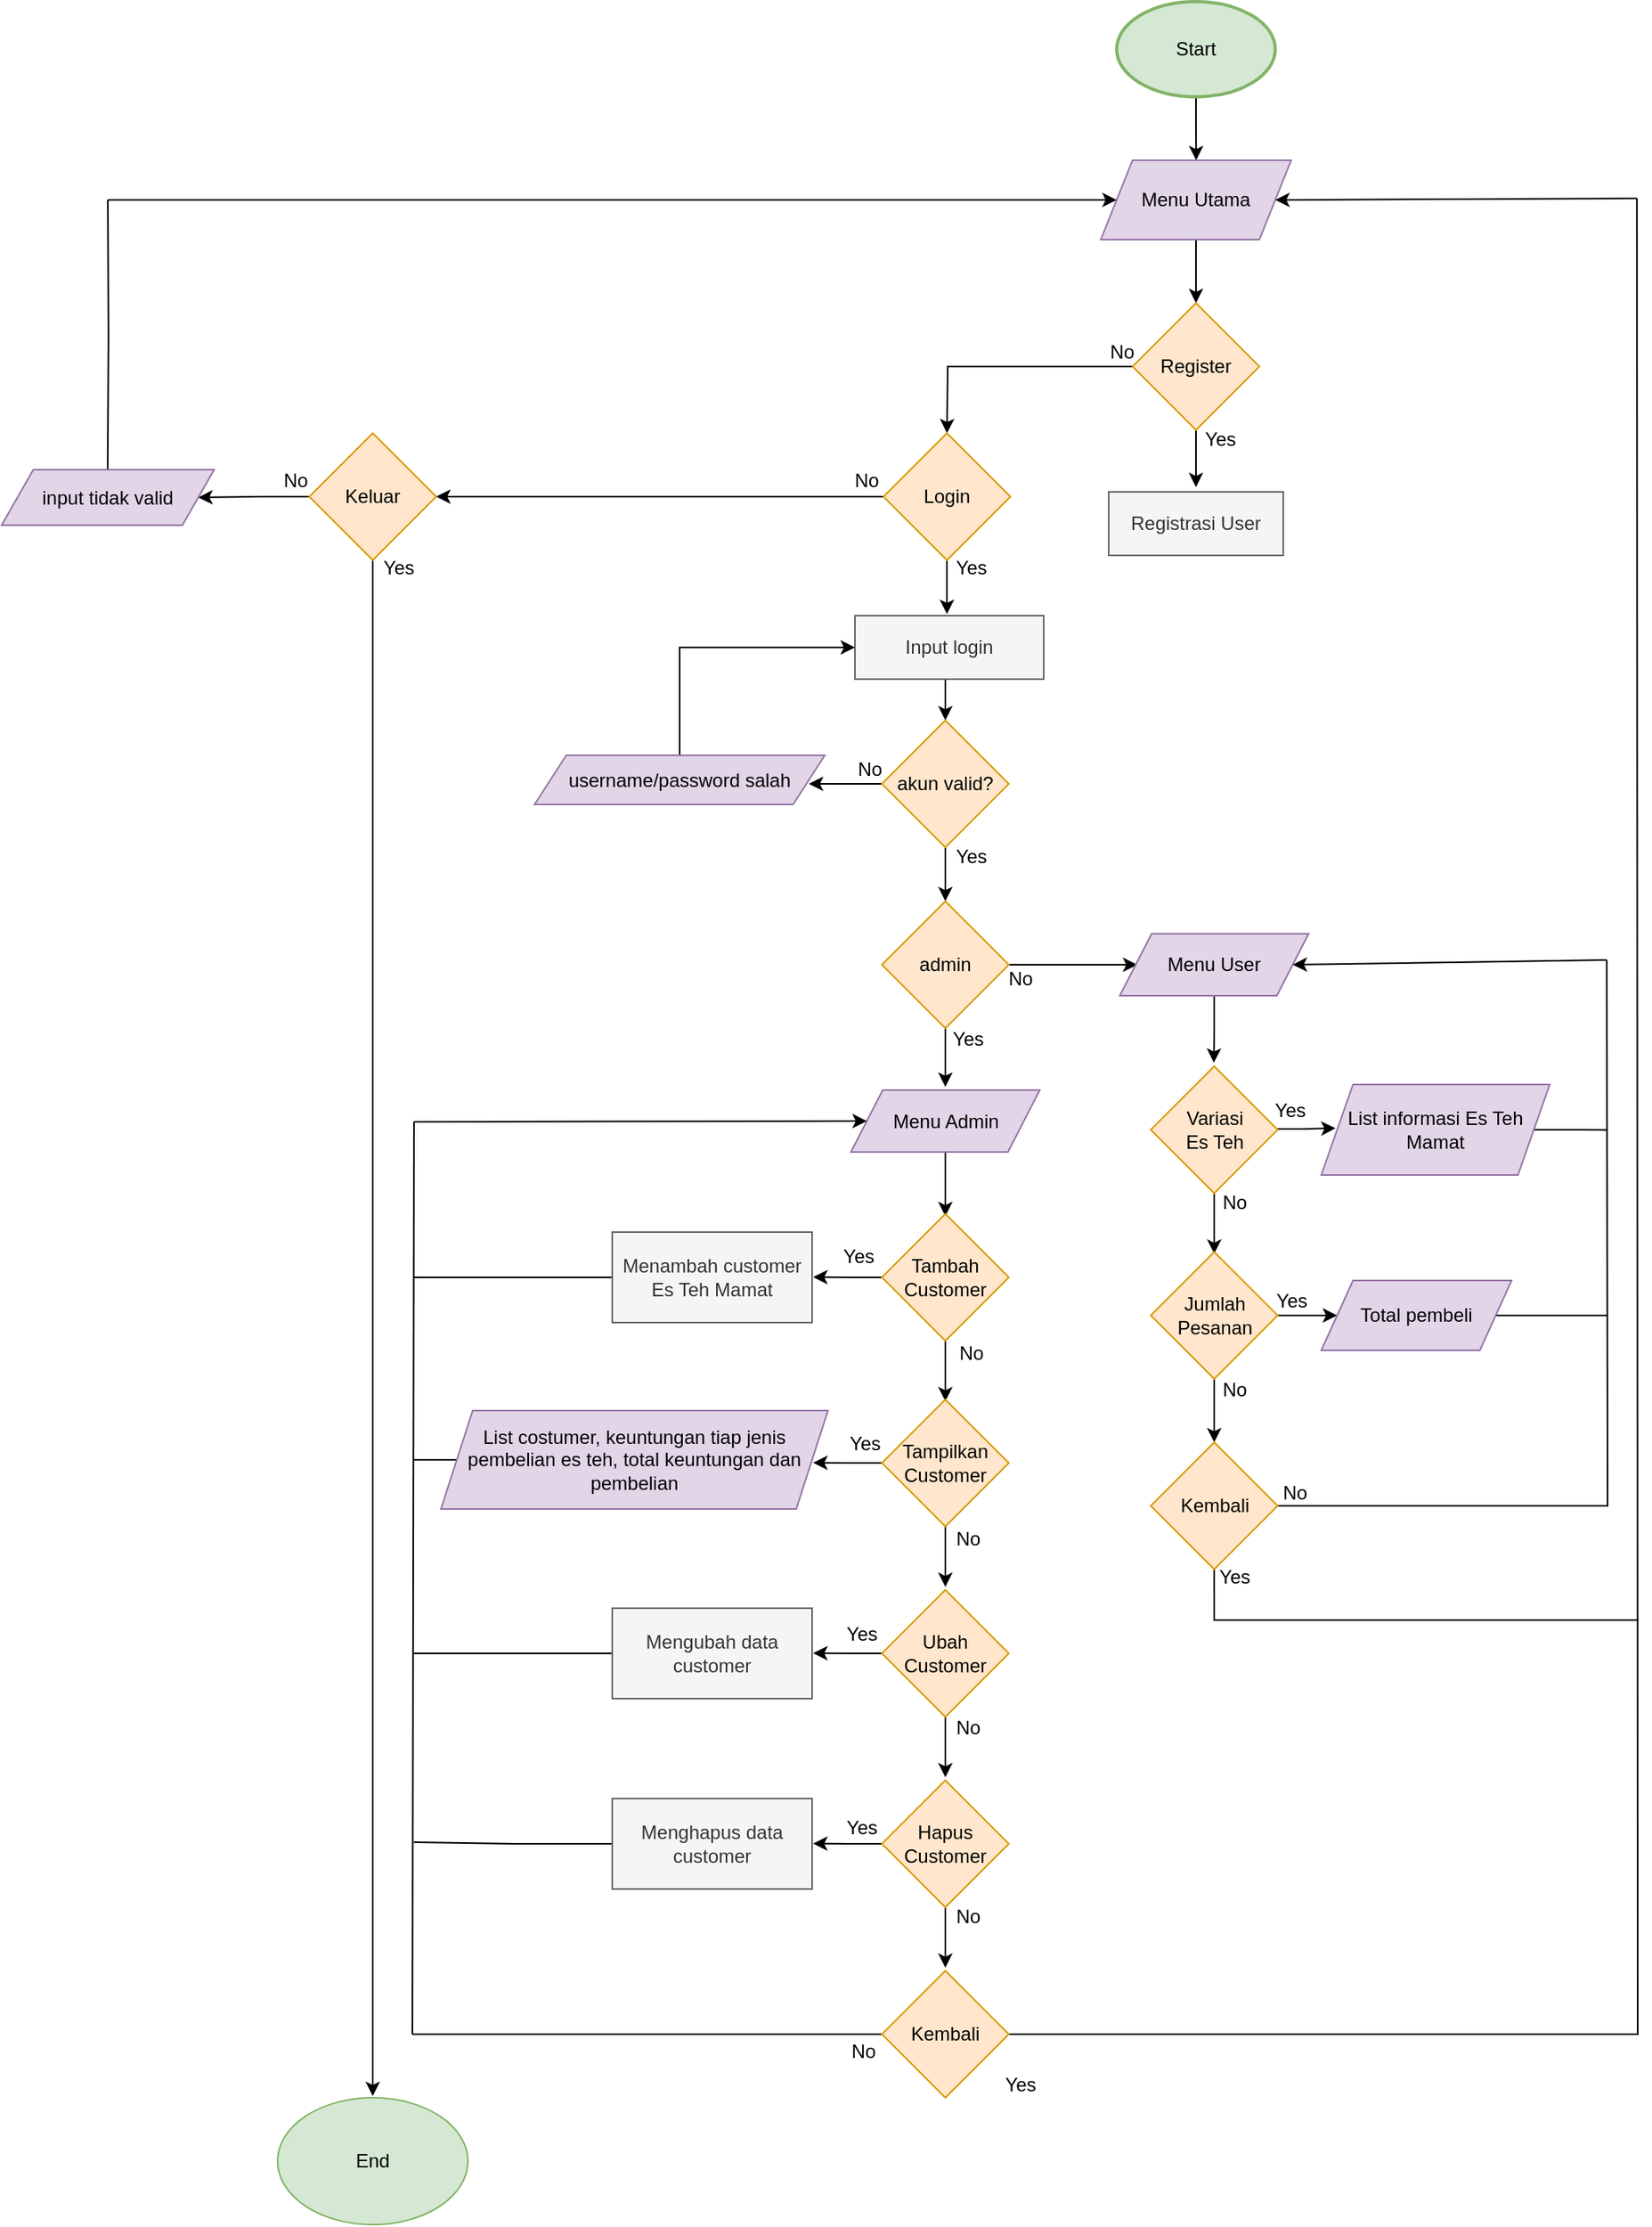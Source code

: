 <mxfile version="24.7.17">
  <diagram name="Page-1" id="psaYRLWhJM1OXI5JUv1E">
    <mxGraphModel dx="1657" dy="731" grid="0" gridSize="10" guides="1" tooltips="1" connect="1" arrows="1" fold="1" page="0" pageScale="1" pageWidth="1100" pageHeight="850" math="0" shadow="0">
      <root>
        <mxCell id="0" />
        <mxCell id="1" parent="0" />
        <mxCell id="k1Bq59QfBD5GOSJkM1TS-296" style="edgeStyle=orthogonalEdgeStyle;rounded=0;orthogonalLoop=1;jettySize=auto;html=1;exitX=0.5;exitY=1;exitDx=0;exitDy=0;exitPerimeter=0;" edge="1" parent="1" source="k1Bq59QfBD5GOSJkM1TS-295">
          <mxGeometry relative="1" as="geometry">
            <mxPoint x="570.143" y="120" as="targetPoint" />
          </mxGeometry>
        </mxCell>
        <mxCell id="k1Bq59QfBD5GOSJkM1TS-295" value="Start" style="strokeWidth=2;html=1;shape=mxgraph.flowchart.start_1;whiteSpace=wrap;fillColor=#d5e8d4;strokeColor=#82b366;" vertex="1" parent="1">
          <mxGeometry x="520" y="20" width="100" height="60" as="geometry" />
        </mxCell>
        <mxCell id="k1Bq59QfBD5GOSJkM1TS-300" style="edgeStyle=orthogonalEdgeStyle;rounded=0;orthogonalLoop=1;jettySize=auto;html=1;exitX=0.5;exitY=1;exitDx=0;exitDy=0;" edge="1" parent="1" source="k1Bq59QfBD5GOSJkM1TS-299">
          <mxGeometry relative="1" as="geometry">
            <mxPoint x="570" y="210" as="targetPoint" />
          </mxGeometry>
        </mxCell>
        <mxCell id="k1Bq59QfBD5GOSJkM1TS-299" value="Menu Utama" style="shape=parallelogram;perimeter=parallelogramPerimeter;whiteSpace=wrap;html=1;fixedSize=1;fillColor=#e1d5e7;strokeColor=#9673a6;" vertex="1" parent="1">
          <mxGeometry x="510" y="120" width="120" height="50" as="geometry" />
        </mxCell>
        <mxCell id="k1Bq59QfBD5GOSJkM1TS-311" style="edgeStyle=orthogonalEdgeStyle;rounded=0;orthogonalLoop=1;jettySize=auto;html=1;exitX=0;exitY=0.5;exitDx=0;exitDy=0;" edge="1" parent="1" source="k1Bq59QfBD5GOSJkM1TS-302">
          <mxGeometry relative="1" as="geometry">
            <mxPoint x="413" y="292" as="targetPoint" />
          </mxGeometry>
        </mxCell>
        <mxCell id="k1Bq59QfBD5GOSJkM1TS-338" style="edgeStyle=orthogonalEdgeStyle;rounded=0;orthogonalLoop=1;jettySize=auto;html=1;exitX=0.5;exitY=1;exitDx=0;exitDy=0;" edge="1" parent="1" source="k1Bq59QfBD5GOSJkM1TS-302">
          <mxGeometry relative="1" as="geometry">
            <mxPoint x="570" y="326" as="targetPoint" />
          </mxGeometry>
        </mxCell>
        <mxCell id="k1Bq59QfBD5GOSJkM1TS-302" value="Register" style="rhombus;whiteSpace=wrap;html=1;fillColor=#ffe6cc;strokeColor=#d79b00;" vertex="1" parent="1">
          <mxGeometry x="530" y="210" width="80" height="80" as="geometry" />
        </mxCell>
        <mxCell id="k1Bq59QfBD5GOSJkM1TS-309" value="Registrasi User" style="rounded=0;whiteSpace=wrap;html=1;fillColor=#f5f5f5;fontColor=#333333;strokeColor=#666666;" vertex="1" parent="1">
          <mxGeometry x="515" y="329" width="110" height="40" as="geometry" />
        </mxCell>
        <mxCell id="k1Bq59QfBD5GOSJkM1TS-314" value="No" style="text;html=1;align=center;verticalAlign=middle;resizable=0;points=[];autosize=1;strokeColor=none;fillColor=none;" vertex="1" parent="1">
          <mxGeometry x="506" y="228" width="33" height="26" as="geometry" />
        </mxCell>
        <mxCell id="k1Bq59QfBD5GOSJkM1TS-317" style="edgeStyle=orthogonalEdgeStyle;rounded=0;orthogonalLoop=1;jettySize=auto;html=1;exitX=0;exitY=0.5;exitDx=0;exitDy=0;entryX=1;entryY=0.5;entryDx=0;entryDy=0;" edge="1" parent="1" source="k1Bq59QfBD5GOSJkM1TS-315" target="k1Bq59QfBD5GOSJkM1TS-369">
          <mxGeometry relative="1" as="geometry">
            <mxPoint x="125" y="332" as="targetPoint" />
            <mxPoint x="327" y="333" as="sourcePoint" />
          </mxGeometry>
        </mxCell>
        <mxCell id="k1Bq59QfBD5GOSJkM1TS-339" style="edgeStyle=orthogonalEdgeStyle;rounded=0;orthogonalLoop=1;jettySize=auto;html=1;exitX=0.5;exitY=1;exitDx=0;exitDy=0;" edge="1" parent="1" source="k1Bq59QfBD5GOSJkM1TS-315">
          <mxGeometry relative="1" as="geometry">
            <mxPoint x="413" y="406" as="targetPoint" />
          </mxGeometry>
        </mxCell>
        <mxCell id="k1Bq59QfBD5GOSJkM1TS-315" value="Login" style="rhombus;whiteSpace=wrap;html=1;fillColor=#ffe6cc;strokeColor=#d79b00;" vertex="1" parent="1">
          <mxGeometry x="373" y="292" width="80" height="80" as="geometry" />
        </mxCell>
        <mxCell id="k1Bq59QfBD5GOSJkM1TS-320" style="edgeStyle=orthogonalEdgeStyle;rounded=0;orthogonalLoop=1;jettySize=auto;html=1;exitX=0.5;exitY=1;exitDx=0;exitDy=0;entryX=0.5;entryY=0;entryDx=0;entryDy=0;" edge="1" parent="1" source="k1Bq59QfBD5GOSJkM1TS-318" target="k1Bq59QfBD5GOSJkM1TS-319">
          <mxGeometry relative="1" as="geometry" />
        </mxCell>
        <mxCell id="k1Bq59QfBD5GOSJkM1TS-318" value="Input login" style="rounded=0;whiteSpace=wrap;html=1;fillColor=#f5f5f5;fontColor=#333333;strokeColor=#666666;" vertex="1" parent="1">
          <mxGeometry x="355" y="407" width="119" height="40" as="geometry" />
        </mxCell>
        <mxCell id="k1Bq59QfBD5GOSJkM1TS-321" style="edgeStyle=orthogonalEdgeStyle;rounded=0;orthogonalLoop=1;jettySize=auto;html=1;exitX=0;exitY=0.5;exitDx=0;exitDy=0;" edge="1" parent="1" source="k1Bq59QfBD5GOSJkM1TS-319">
          <mxGeometry relative="1" as="geometry">
            <mxPoint x="325.931" y="512.966" as="targetPoint" />
          </mxGeometry>
        </mxCell>
        <mxCell id="k1Bq59QfBD5GOSJkM1TS-341" style="edgeStyle=orthogonalEdgeStyle;rounded=0;orthogonalLoop=1;jettySize=auto;html=1;exitX=0.5;exitY=1;exitDx=0;exitDy=0;entryX=0.5;entryY=0;entryDx=0;entryDy=0;" edge="1" parent="1" source="k1Bq59QfBD5GOSJkM1TS-319" target="k1Bq59QfBD5GOSJkM1TS-327">
          <mxGeometry relative="1" as="geometry">
            <mxPoint x="412" y="580.5" as="targetPoint" />
          </mxGeometry>
        </mxCell>
        <mxCell id="k1Bq59QfBD5GOSJkM1TS-319" value="akun valid?" style="rhombus;whiteSpace=wrap;html=1;fillColor=#ffe6cc;strokeColor=#d79b00;" vertex="1" parent="1">
          <mxGeometry x="372" y="473" width="80" height="80" as="geometry" />
        </mxCell>
        <mxCell id="k1Bq59QfBD5GOSJkM1TS-326" style="edgeStyle=orthogonalEdgeStyle;rounded=0;orthogonalLoop=1;jettySize=auto;html=1;exitX=0.5;exitY=0;exitDx=0;exitDy=0;entryX=0;entryY=0.5;entryDx=0;entryDy=0;" edge="1" parent="1" source="k1Bq59QfBD5GOSJkM1TS-325" target="k1Bq59QfBD5GOSJkM1TS-318">
          <mxGeometry relative="1" as="geometry">
            <mxPoint x="244.667" y="427.333" as="targetPoint" />
          </mxGeometry>
        </mxCell>
        <mxCell id="k1Bq59QfBD5GOSJkM1TS-325" value="username/password salah" style="shape=parallelogram;perimeter=parallelogramPerimeter;whiteSpace=wrap;html=1;fixedSize=1;fillColor=#e1d5e7;strokeColor=#9673a6;" vertex="1" parent="1">
          <mxGeometry x="153" y="495" width="183" height="31" as="geometry" />
        </mxCell>
        <mxCell id="k1Bq59QfBD5GOSJkM1TS-343" style="edgeStyle=orthogonalEdgeStyle;rounded=0;orthogonalLoop=1;jettySize=auto;html=1;exitX=0.5;exitY=1;exitDx=0;exitDy=0;entryX=0.5;entryY=0;entryDx=0;entryDy=0;" edge="1" parent="1" source="k1Bq59QfBD5GOSJkM1TS-327">
          <mxGeometry relative="1" as="geometry">
            <mxPoint x="412" y="704" as="targetPoint" />
          </mxGeometry>
        </mxCell>
        <mxCell id="k1Bq59QfBD5GOSJkM1TS-345" value="" style="edgeStyle=orthogonalEdgeStyle;rounded=0;orthogonalLoop=1;jettySize=auto;html=1;" edge="1" parent="1" source="k1Bq59QfBD5GOSJkM1TS-327">
          <mxGeometry relative="1" as="geometry">
            <mxPoint x="533" y="627" as="targetPoint" />
          </mxGeometry>
        </mxCell>
        <mxCell id="k1Bq59QfBD5GOSJkM1TS-327" value="admin" style="rhombus;whiteSpace=wrap;html=1;fillColor=#ffe6cc;strokeColor=#d79b00;" vertex="1" parent="1">
          <mxGeometry x="372" y="587" width="80" height="80" as="geometry" />
        </mxCell>
        <mxCell id="k1Bq59QfBD5GOSJkM1TS-328" value="Yes" style="text;html=1;align=center;verticalAlign=middle;resizable=0;points=[];autosize=1;strokeColor=none;fillColor=none;" vertex="1" parent="1">
          <mxGeometry x="409" y="364" width="38" height="26" as="geometry" />
        </mxCell>
        <mxCell id="k1Bq59QfBD5GOSJkM1TS-329" value="No" style="text;html=1;align=center;verticalAlign=middle;resizable=0;points=[];autosize=1;strokeColor=none;fillColor=none;" vertex="1" parent="1">
          <mxGeometry x="345" y="309" width="33" height="26" as="geometry" />
        </mxCell>
        <mxCell id="k1Bq59QfBD5GOSJkM1TS-332" value="No" style="text;html=1;align=center;verticalAlign=middle;resizable=0;points=[];autosize=1;strokeColor=none;fillColor=none;" vertex="1" parent="1">
          <mxGeometry x="347" y="491" width="33" height="26" as="geometry" />
        </mxCell>
        <mxCell id="k1Bq59QfBD5GOSJkM1TS-333" value="Yes" style="text;html=1;align=center;verticalAlign=middle;resizable=0;points=[];autosize=1;strokeColor=none;fillColor=none;" vertex="1" parent="1">
          <mxGeometry x="409" y="546" width="38" height="26" as="geometry" />
        </mxCell>
        <mxCell id="k1Bq59QfBD5GOSJkM1TS-340" value="Yes" style="text;html=1;align=center;verticalAlign=middle;resizable=0;points=[];autosize=1;strokeColor=none;fillColor=none;" vertex="1" parent="1">
          <mxGeometry x="566" y="283" width="38" height="26" as="geometry" />
        </mxCell>
        <mxCell id="k1Bq59QfBD5GOSJkM1TS-402" style="edgeStyle=orthogonalEdgeStyle;rounded=0;orthogonalLoop=1;jettySize=auto;html=1;exitX=0.5;exitY=1;exitDx=0;exitDy=0;" edge="1" parent="1" source="k1Bq59QfBD5GOSJkM1TS-351">
          <mxGeometry relative="1" as="geometry">
            <mxPoint x="581.25" y="688.75" as="targetPoint" />
          </mxGeometry>
        </mxCell>
        <mxCell id="k1Bq59QfBD5GOSJkM1TS-351" value="Menu User" style="shape=parallelogram;perimeter=parallelogramPerimeter;whiteSpace=wrap;html=1;fixedSize=1;fillColor=#e1d5e7;strokeColor=#9673a6;" vertex="1" parent="1">
          <mxGeometry x="522" y="607.5" width="119" height="39" as="geometry" />
        </mxCell>
        <mxCell id="k1Bq59QfBD5GOSJkM1TS-353" style="edgeStyle=orthogonalEdgeStyle;rounded=0;orthogonalLoop=1;jettySize=auto;html=1;exitX=0.5;exitY=1;exitDx=0;exitDy=0;" edge="1" parent="1" source="k1Bq59QfBD5GOSJkM1TS-352">
          <mxGeometry relative="1" as="geometry">
            <mxPoint x="412" y="785.5" as="targetPoint" />
          </mxGeometry>
        </mxCell>
        <mxCell id="k1Bq59QfBD5GOSJkM1TS-352" value="Menu Admin" style="shape=parallelogram;perimeter=parallelogramPerimeter;whiteSpace=wrap;html=1;fixedSize=1;fillColor=#e1d5e7;strokeColor=#9673a6;" vertex="1" parent="1">
          <mxGeometry x="352.5" y="706" width="119" height="39" as="geometry" />
        </mxCell>
        <mxCell id="k1Bq59QfBD5GOSJkM1TS-355" style="edgeStyle=orthogonalEdgeStyle;rounded=0;orthogonalLoop=1;jettySize=auto;html=1;exitX=0;exitY=0.5;exitDx=0;exitDy=0;" edge="1" parent="1" source="k1Bq59QfBD5GOSJkM1TS-354">
          <mxGeometry relative="1" as="geometry">
            <mxPoint x="328.667" y="823.833" as="targetPoint" />
          </mxGeometry>
        </mxCell>
        <mxCell id="k1Bq59QfBD5GOSJkM1TS-356" style="edgeStyle=orthogonalEdgeStyle;rounded=0;orthogonalLoop=1;jettySize=auto;html=1;exitX=0.5;exitY=1;exitDx=0;exitDy=0;" edge="1" parent="1" source="k1Bq59QfBD5GOSJkM1TS-354">
          <mxGeometry relative="1" as="geometry">
            <mxPoint x="412" y="902.167" as="targetPoint" />
          </mxGeometry>
        </mxCell>
        <mxCell id="k1Bq59QfBD5GOSJkM1TS-354" value="Tambah Customer" style="rhombus;whiteSpace=wrap;html=1;fillColor=#ffe6cc;strokeColor=#d79b00;" vertex="1" parent="1">
          <mxGeometry x="372" y="784" width="80" height="80" as="geometry" />
        </mxCell>
        <mxCell id="k1Bq59QfBD5GOSJkM1TS-357" style="edgeStyle=orthogonalEdgeStyle;rounded=0;orthogonalLoop=1;jettySize=auto;html=1;exitX=0;exitY=0.5;exitDx=0;exitDy=0;" edge="1" parent="1" source="k1Bq59QfBD5GOSJkM1TS-359">
          <mxGeometry relative="1" as="geometry">
            <mxPoint x="328.667" y="940.833" as="targetPoint" />
          </mxGeometry>
        </mxCell>
        <mxCell id="k1Bq59QfBD5GOSJkM1TS-358" style="edgeStyle=orthogonalEdgeStyle;rounded=0;orthogonalLoop=1;jettySize=auto;html=1;exitX=0.5;exitY=1;exitDx=0;exitDy=0;" edge="1" parent="1" source="k1Bq59QfBD5GOSJkM1TS-359">
          <mxGeometry relative="1" as="geometry">
            <mxPoint x="412" y="1019.167" as="targetPoint" />
          </mxGeometry>
        </mxCell>
        <mxCell id="k1Bq59QfBD5GOSJkM1TS-359" value="Tampilkan Customer" style="rhombus;whiteSpace=wrap;html=1;fillColor=#ffe6cc;strokeColor=#d79b00;" vertex="1" parent="1">
          <mxGeometry x="372" y="901" width="80" height="80" as="geometry" />
        </mxCell>
        <mxCell id="k1Bq59QfBD5GOSJkM1TS-360" style="edgeStyle=orthogonalEdgeStyle;rounded=0;orthogonalLoop=1;jettySize=auto;html=1;exitX=0;exitY=0.5;exitDx=0;exitDy=0;" edge="1" parent="1" source="k1Bq59QfBD5GOSJkM1TS-362">
          <mxGeometry relative="1" as="geometry">
            <mxPoint x="328.667" y="1060.833" as="targetPoint" />
          </mxGeometry>
        </mxCell>
        <mxCell id="k1Bq59QfBD5GOSJkM1TS-361" style="edgeStyle=orthogonalEdgeStyle;rounded=0;orthogonalLoop=1;jettySize=auto;html=1;exitX=0.5;exitY=1;exitDx=0;exitDy=0;" edge="1" parent="1" source="k1Bq59QfBD5GOSJkM1TS-362">
          <mxGeometry relative="1" as="geometry">
            <mxPoint x="412" y="1139.167" as="targetPoint" />
          </mxGeometry>
        </mxCell>
        <mxCell id="k1Bq59QfBD5GOSJkM1TS-362" value="Ubah Customer" style="rhombus;whiteSpace=wrap;html=1;fillColor=#ffe6cc;strokeColor=#d79b00;" vertex="1" parent="1">
          <mxGeometry x="372" y="1021" width="80" height="80" as="geometry" />
        </mxCell>
        <mxCell id="k1Bq59QfBD5GOSJkM1TS-363" style="edgeStyle=orthogonalEdgeStyle;rounded=0;orthogonalLoop=1;jettySize=auto;html=1;exitX=0;exitY=0.5;exitDx=0;exitDy=0;" edge="1" parent="1" source="k1Bq59QfBD5GOSJkM1TS-365">
          <mxGeometry relative="1" as="geometry">
            <mxPoint x="328.667" y="1180.833" as="targetPoint" />
          </mxGeometry>
        </mxCell>
        <mxCell id="k1Bq59QfBD5GOSJkM1TS-364" style="edgeStyle=orthogonalEdgeStyle;rounded=0;orthogonalLoop=1;jettySize=auto;html=1;exitX=0.5;exitY=1;exitDx=0;exitDy=0;" edge="1" parent="1" source="k1Bq59QfBD5GOSJkM1TS-365">
          <mxGeometry relative="1" as="geometry">
            <mxPoint x="412" y="1259.167" as="targetPoint" />
          </mxGeometry>
        </mxCell>
        <mxCell id="k1Bq59QfBD5GOSJkM1TS-365" value="Hapus Customer" style="rhombus;whiteSpace=wrap;html=1;fillColor=#ffe6cc;strokeColor=#d79b00;" vertex="1" parent="1">
          <mxGeometry x="372" y="1141" width="80" height="80" as="geometry" />
        </mxCell>
        <mxCell id="k1Bq59QfBD5GOSJkM1TS-366" style="edgeStyle=orthogonalEdgeStyle;rounded=0;orthogonalLoop=1;jettySize=auto;html=1;exitX=0;exitY=0.5;exitDx=0;exitDy=0;endArrow=none;endFill=0;" edge="1" parent="1" source="k1Bq59QfBD5GOSJkM1TS-368">
          <mxGeometry relative="1" as="geometry">
            <mxPoint x="76" y="1301" as="targetPoint" />
          </mxGeometry>
        </mxCell>
        <mxCell id="k1Bq59QfBD5GOSJkM1TS-418" style="edgeStyle=orthogonalEdgeStyle;rounded=0;orthogonalLoop=1;jettySize=auto;html=1;exitX=1;exitY=0.5;exitDx=0;exitDy=0;endArrow=none;endFill=0;" edge="1" parent="1" source="k1Bq59QfBD5GOSJkM1TS-368">
          <mxGeometry relative="1" as="geometry">
            <mxPoint x="848" y="144" as="targetPoint" />
          </mxGeometry>
        </mxCell>
        <mxCell id="k1Bq59QfBD5GOSJkM1TS-368" value="Kembali" style="rhombus;whiteSpace=wrap;html=1;fillColor=#ffe6cc;strokeColor=#d79b00;" vertex="1" parent="1">
          <mxGeometry x="372" y="1261" width="80" height="80" as="geometry" />
        </mxCell>
        <mxCell id="k1Bq59QfBD5GOSJkM1TS-370" style="edgeStyle=orthogonalEdgeStyle;rounded=0;orthogonalLoop=1;jettySize=auto;html=1;exitX=0;exitY=0.5;exitDx=0;exitDy=0;" edge="1" parent="1" source="k1Bq59QfBD5GOSJkM1TS-369" target="k1Bq59QfBD5GOSJkM1TS-371">
          <mxGeometry relative="1" as="geometry">
            <mxPoint x="-41" y="332" as="targetPoint" />
          </mxGeometry>
        </mxCell>
        <mxCell id="k1Bq59QfBD5GOSJkM1TS-376" style="edgeStyle=orthogonalEdgeStyle;rounded=0;orthogonalLoop=1;jettySize=auto;html=1;exitX=0.5;exitY=1;exitDx=0;exitDy=0;" edge="1" parent="1" source="k1Bq59QfBD5GOSJkM1TS-369">
          <mxGeometry relative="1" as="geometry">
            <mxPoint x="51" y="1340" as="targetPoint" />
          </mxGeometry>
        </mxCell>
        <mxCell id="k1Bq59QfBD5GOSJkM1TS-369" value="Keluar" style="rhombus;whiteSpace=wrap;html=1;fillColor=#ffe6cc;strokeColor=#d79b00;" vertex="1" parent="1">
          <mxGeometry x="11" y="292" width="80" height="80" as="geometry" />
        </mxCell>
        <mxCell id="k1Bq59QfBD5GOSJkM1TS-375" style="edgeStyle=orthogonalEdgeStyle;rounded=0;orthogonalLoop=1;jettySize=auto;html=1;exitX=0.5;exitY=0;exitDx=0;exitDy=0;endArrow=none;endFill=0;" edge="1" parent="1">
          <mxGeometry relative="1" as="geometry">
            <mxPoint x="-116" y="145" as="targetPoint" />
            <mxPoint x="-116.11" y="315" as="sourcePoint" />
          </mxGeometry>
        </mxCell>
        <mxCell id="k1Bq59QfBD5GOSJkM1TS-371" value="input tidak valid" style="shape=parallelogram;perimeter=parallelogramPerimeter;whiteSpace=wrap;html=1;fixedSize=1;fillColor=#e1d5e7;strokeColor=#9673a6;" vertex="1" parent="1">
          <mxGeometry x="-183" y="315" width="134" height="35" as="geometry" />
        </mxCell>
        <mxCell id="k1Bq59QfBD5GOSJkM1TS-374" value="" style="endArrow=classic;html=1;rounded=0;" edge="1" parent="1" target="k1Bq59QfBD5GOSJkM1TS-299">
          <mxGeometry width="50" height="50" relative="1" as="geometry">
            <mxPoint x="-116" y="145" as="sourcePoint" />
            <mxPoint x="-37" y="68" as="targetPoint" />
          </mxGeometry>
        </mxCell>
        <mxCell id="k1Bq59QfBD5GOSJkM1TS-377" value="No" style="text;html=1;align=center;verticalAlign=middle;resizable=0;points=[];autosize=1;strokeColor=none;fillColor=none;" vertex="1" parent="1">
          <mxGeometry x="-15" y="309" width="33" height="26" as="geometry" />
        </mxCell>
        <mxCell id="k1Bq59QfBD5GOSJkM1TS-378" value="Yes" style="text;html=1;align=center;verticalAlign=middle;resizable=0;points=[];autosize=1;strokeColor=none;fillColor=none;" vertex="1" parent="1">
          <mxGeometry x="48" y="364" width="38" height="26" as="geometry" />
        </mxCell>
        <mxCell id="k1Bq59QfBD5GOSJkM1TS-385" style="edgeStyle=orthogonalEdgeStyle;rounded=0;orthogonalLoop=1;jettySize=auto;html=1;exitX=0;exitY=0.5;exitDx=0;exitDy=0;endArrow=none;endFill=0;" edge="1" parent="1" source="k1Bq59QfBD5GOSJkM1TS-379">
          <mxGeometry relative="1" as="geometry">
            <mxPoint x="77" y="824" as="targetPoint" />
          </mxGeometry>
        </mxCell>
        <mxCell id="k1Bq59QfBD5GOSJkM1TS-379" value="Menambah customer Es Teh Mamat" style="rounded=0;whiteSpace=wrap;html=1;fillColor=#f5f5f5;fontColor=#333333;strokeColor=#666666;" vertex="1" parent="1">
          <mxGeometry x="202" y="795.5" width="126" height="57" as="geometry" />
        </mxCell>
        <mxCell id="k1Bq59QfBD5GOSJkM1TS-388" style="edgeStyle=orthogonalEdgeStyle;rounded=0;orthogonalLoop=1;jettySize=auto;html=1;exitX=0;exitY=0.5;exitDx=0;exitDy=0;endArrow=none;endFill=0;" edge="1" parent="1" source="k1Bq59QfBD5GOSJkM1TS-380">
          <mxGeometry relative="1" as="geometry">
            <mxPoint x="77" y="1061" as="targetPoint" />
          </mxGeometry>
        </mxCell>
        <mxCell id="k1Bq59QfBD5GOSJkM1TS-380" value="Mengubah data customer" style="rounded=0;whiteSpace=wrap;html=1;fillColor=#f5f5f5;fontColor=#333333;strokeColor=#666666;" vertex="1" parent="1">
          <mxGeometry x="202" y="1032.5" width="126" height="57" as="geometry" />
        </mxCell>
        <mxCell id="k1Bq59QfBD5GOSJkM1TS-389" style="edgeStyle=orthogonalEdgeStyle;rounded=0;orthogonalLoop=1;jettySize=auto;html=1;exitX=0;exitY=0.5;exitDx=0;exitDy=0;endArrow=none;endFill=0;" edge="1" parent="1" source="k1Bq59QfBD5GOSJkM1TS-381">
          <mxGeometry relative="1" as="geometry">
            <mxPoint x="77" y="1180" as="targetPoint" />
          </mxGeometry>
        </mxCell>
        <mxCell id="k1Bq59QfBD5GOSJkM1TS-381" value="Menghapus data c&lt;span style=&quot;background-color: initial;&quot;&gt;ustomer&lt;/span&gt;" style="rounded=0;whiteSpace=wrap;html=1;fillColor=#f5f5f5;fontColor=#333333;strokeColor=#666666;" vertex="1" parent="1">
          <mxGeometry x="202" y="1152.5" width="126" height="57" as="geometry" />
        </mxCell>
        <mxCell id="k1Bq59QfBD5GOSJkM1TS-387" style="edgeStyle=orthogonalEdgeStyle;rounded=0;orthogonalLoop=1;jettySize=auto;html=1;exitX=0;exitY=0.5;exitDx=0;exitDy=0;endArrow=none;endFill=0;" edge="1" parent="1" source="k1Bq59QfBD5GOSJkM1TS-382">
          <mxGeometry relative="1" as="geometry">
            <mxPoint x="77" y="939" as="targetPoint" />
          </mxGeometry>
        </mxCell>
        <mxCell id="k1Bq59QfBD5GOSJkM1TS-382" value="List costumer, keuntungan tiap jenis pembelian es teh, total keuntungan dan pembelian" style="shape=parallelogram;perimeter=parallelogramPerimeter;whiteSpace=wrap;html=1;fixedSize=1;fillColor=#e1d5e7;strokeColor=#9673a6;" vertex="1" parent="1">
          <mxGeometry x="94" y="908" width="244" height="62" as="geometry" />
        </mxCell>
        <mxCell id="k1Bq59QfBD5GOSJkM1TS-390" value="" style="endArrow=none;html=1;rounded=0;endFill=0;" edge="1" parent="1">
          <mxGeometry width="50" height="50" relative="1" as="geometry">
            <mxPoint x="76" y="1301" as="sourcePoint" />
            <mxPoint x="77" y="726" as="targetPoint" />
          </mxGeometry>
        </mxCell>
        <mxCell id="k1Bq59QfBD5GOSJkM1TS-391" value="" style="endArrow=classic;html=1;rounded=0;entryX=0;entryY=0.5;entryDx=0;entryDy=0;" edge="1" parent="1" target="k1Bq59QfBD5GOSJkM1TS-352">
          <mxGeometry width="50" height="50" relative="1" as="geometry">
            <mxPoint x="77" y="726" as="sourcePoint" />
            <mxPoint x="127" y="691" as="targetPoint" />
          </mxGeometry>
        </mxCell>
        <mxCell id="k1Bq59QfBD5GOSJkM1TS-392" value="Yes" style="text;html=1;align=center;verticalAlign=middle;resizable=0;points=[];autosize=1;strokeColor=none;fillColor=none;" vertex="1" parent="1">
          <mxGeometry x="338" y="798" width="38" height="26" as="geometry" />
        </mxCell>
        <mxCell id="k1Bq59QfBD5GOSJkM1TS-393" value="No" style="text;html=1;align=center;verticalAlign=middle;resizable=0;points=[];autosize=1;strokeColor=none;fillColor=none;" vertex="1" parent="1">
          <mxGeometry x="411.5" y="859" width="33" height="26" as="geometry" />
        </mxCell>
        <mxCell id="k1Bq59QfBD5GOSJkM1TS-394" value="Yes" style="text;html=1;align=center;verticalAlign=middle;resizable=0;points=[];autosize=1;strokeColor=none;fillColor=none;" vertex="1" parent="1">
          <mxGeometry x="342" y="916" width="38" height="26" as="geometry" />
        </mxCell>
        <mxCell id="k1Bq59QfBD5GOSJkM1TS-395" value="No" style="text;html=1;align=center;verticalAlign=middle;resizable=0;points=[];autosize=1;strokeColor=none;fillColor=none;" vertex="1" parent="1">
          <mxGeometry x="409" y="976" width="33" height="26" as="geometry" />
        </mxCell>
        <mxCell id="k1Bq59QfBD5GOSJkM1TS-396" value="Yes" style="text;html=1;align=center;verticalAlign=middle;resizable=0;points=[];autosize=1;strokeColor=none;fillColor=none;" vertex="1" parent="1">
          <mxGeometry x="340" y="1036" width="38" height="26" as="geometry" />
        </mxCell>
        <mxCell id="k1Bq59QfBD5GOSJkM1TS-397" value="No" style="text;html=1;align=center;verticalAlign=middle;resizable=0;points=[];autosize=1;strokeColor=none;fillColor=none;" vertex="1" parent="1">
          <mxGeometry x="409" y="1095" width="33" height="26" as="geometry" />
        </mxCell>
        <mxCell id="k1Bq59QfBD5GOSJkM1TS-398" value="Yes" style="text;html=1;align=center;verticalAlign=middle;resizable=0;points=[];autosize=1;strokeColor=none;fillColor=none;" vertex="1" parent="1">
          <mxGeometry x="340" y="1158" width="38" height="26" as="geometry" />
        </mxCell>
        <mxCell id="k1Bq59QfBD5GOSJkM1TS-399" value="No" style="text;html=1;align=center;verticalAlign=middle;resizable=0;points=[];autosize=1;strokeColor=none;fillColor=none;" vertex="1" parent="1">
          <mxGeometry x="409" y="1214" width="33" height="26" as="geometry" />
        </mxCell>
        <mxCell id="k1Bq59QfBD5GOSJkM1TS-400" value="Yes" style="text;html=1;align=center;verticalAlign=middle;resizable=0;points=[];autosize=1;strokeColor=none;fillColor=none;" vertex="1" parent="1">
          <mxGeometry x="440" y="1320" width="38" height="26" as="geometry" />
        </mxCell>
        <mxCell id="k1Bq59QfBD5GOSJkM1TS-401" value="No" style="text;html=1;align=center;verticalAlign=middle;resizable=0;points=[];autosize=1;strokeColor=none;fillColor=none;" vertex="1" parent="1">
          <mxGeometry x="343" y="1299" width="33" height="26" as="geometry" />
        </mxCell>
        <mxCell id="k1Bq59QfBD5GOSJkM1TS-403" style="edgeStyle=orthogonalEdgeStyle;rounded=0;orthogonalLoop=1;jettySize=auto;html=1;exitX=0.5;exitY=1;exitDx=0;exitDy=0;" edge="1" parent="1" source="k1Bq59QfBD5GOSJkM1TS-404">
          <mxGeometry relative="1" as="geometry">
            <mxPoint x="581.5" y="809.167" as="targetPoint" />
          </mxGeometry>
        </mxCell>
        <mxCell id="k1Bq59QfBD5GOSJkM1TS-410" style="edgeStyle=orthogonalEdgeStyle;rounded=0;orthogonalLoop=1;jettySize=auto;html=1;exitX=1;exitY=0.5;exitDx=0;exitDy=0;" edge="1" parent="1">
          <mxGeometry relative="1" as="geometry">
            <mxPoint x="658" y="730" as="targetPoint" />
            <mxPoint x="621.5" y="730.5" as="sourcePoint" />
            <Array as="points">
              <mxPoint x="637" y="730.5" />
            </Array>
          </mxGeometry>
        </mxCell>
        <mxCell id="k1Bq59QfBD5GOSJkM1TS-404" value="Variasi&lt;div&gt;Es Teh&lt;/div&gt;" style="rhombus;whiteSpace=wrap;html=1;fillColor=#ffe6cc;strokeColor=#d79b00;" vertex="1" parent="1">
          <mxGeometry x="541.5" y="691" width="80" height="80" as="geometry" />
        </mxCell>
        <mxCell id="k1Bq59QfBD5GOSJkM1TS-405" style="edgeStyle=orthogonalEdgeStyle;rounded=0;orthogonalLoop=1;jettySize=auto;html=1;exitX=0.5;exitY=1;exitDx=0;exitDy=0;entryX=0.5;entryY=0;entryDx=0;entryDy=0;entryPerimeter=0;" edge="1" parent="1" source="k1Bq59QfBD5GOSJkM1TS-406" target="k1Bq59QfBD5GOSJkM1TS-407">
          <mxGeometry relative="1" as="geometry">
            <mxPoint x="581.5" y="926.167" as="targetPoint" />
          </mxGeometry>
        </mxCell>
        <mxCell id="k1Bq59QfBD5GOSJkM1TS-413" style="edgeStyle=orthogonalEdgeStyle;rounded=0;orthogonalLoop=1;jettySize=auto;html=1;exitX=1;exitY=0.5;exitDx=0;exitDy=0;" edge="1" parent="1" source="k1Bq59QfBD5GOSJkM1TS-406">
          <mxGeometry relative="1" as="geometry">
            <mxPoint x="659" y="848" as="targetPoint" />
            <Array as="points">
              <mxPoint x="648" y="848" />
              <mxPoint x="648" y="848" />
            </Array>
          </mxGeometry>
        </mxCell>
        <mxCell id="k1Bq59QfBD5GOSJkM1TS-406" value="Jumlah Pesanan" style="rhombus;whiteSpace=wrap;html=1;fillColor=#ffe6cc;strokeColor=#d79b00;" vertex="1" parent="1">
          <mxGeometry x="541.5" y="808" width="80" height="80" as="geometry" />
        </mxCell>
        <mxCell id="k1Bq59QfBD5GOSJkM1TS-415" style="edgeStyle=orthogonalEdgeStyle;rounded=0;orthogonalLoop=1;jettySize=auto;html=1;endArrow=none;endFill=0;" edge="1" parent="1">
          <mxGeometry relative="1" as="geometry">
            <mxPoint x="849" y="1040" as="targetPoint" />
            <mxPoint x="581" y="1040" as="sourcePoint" />
            <Array as="points">
              <mxPoint x="846" y="1040" />
            </Array>
          </mxGeometry>
        </mxCell>
        <mxCell id="k1Bq59QfBD5GOSJkM1TS-426" style="edgeStyle=orthogonalEdgeStyle;rounded=0;orthogonalLoop=1;jettySize=auto;html=1;exitX=0.5;exitY=1;exitDx=0;exitDy=0;endArrow=none;endFill=0;" edge="1" parent="1">
          <mxGeometry relative="1" as="geometry">
            <mxPoint x="581.517" y="1040.38" as="targetPoint" />
            <mxPoint x="581.46" y="1008" as="sourcePoint" />
          </mxGeometry>
        </mxCell>
        <mxCell id="k1Bq59QfBD5GOSJkM1TS-427" style="edgeStyle=orthogonalEdgeStyle;rounded=0;orthogonalLoop=1;jettySize=auto;html=1;exitX=1;exitY=0.5;exitDx=0;exitDy=0;endArrow=none;endFill=0;" edge="1" parent="1" source="k1Bq59QfBD5GOSJkM1TS-407">
          <mxGeometry relative="1" as="geometry">
            <mxPoint x="829" y="624" as="targetPoint" />
          </mxGeometry>
        </mxCell>
        <mxCell id="k1Bq59QfBD5GOSJkM1TS-407" value="Kembali" style="rhombus;whiteSpace=wrap;html=1;fillColor=#ffe6cc;strokeColor=#d79b00;" vertex="1" parent="1">
          <mxGeometry x="541.5" y="928" width="80" height="80" as="geometry" />
        </mxCell>
        <mxCell id="k1Bq59QfBD5GOSJkM1TS-408" value="No" style="text;html=1;align=center;verticalAlign=middle;resizable=0;points=[];autosize=1;strokeColor=none;fillColor=none;" vertex="1" parent="1">
          <mxGeometry x="577" y="764" width="33" height="26" as="geometry" />
        </mxCell>
        <mxCell id="k1Bq59QfBD5GOSJkM1TS-409" value="No" style="text;html=1;align=center;verticalAlign=middle;resizable=0;points=[];autosize=1;strokeColor=none;fillColor=none;" vertex="1" parent="1">
          <mxGeometry x="577" y="882" width="33" height="26" as="geometry" />
        </mxCell>
        <mxCell id="k1Bq59QfBD5GOSJkM1TS-430" style="edgeStyle=orthogonalEdgeStyle;rounded=0;orthogonalLoop=1;jettySize=auto;html=1;exitX=1;exitY=0.5;exitDx=0;exitDy=0;endArrow=none;endFill=0;" edge="1" parent="1" source="k1Bq59QfBD5GOSJkM1TS-416">
          <mxGeometry relative="1" as="geometry">
            <mxPoint x="829.25" y="731.167" as="targetPoint" />
          </mxGeometry>
        </mxCell>
        <mxCell id="k1Bq59QfBD5GOSJkM1TS-416" value="List informasi Es Teh Mamat" style="shape=parallelogram;perimeter=parallelogramPerimeter;whiteSpace=wrap;html=1;fixedSize=1;fillColor=#e1d5e7;strokeColor=#9673a6;" vertex="1" parent="1">
          <mxGeometry x="649" y="702.5" width="144" height="57" as="geometry" />
        </mxCell>
        <mxCell id="k1Bq59QfBD5GOSJkM1TS-431" style="edgeStyle=orthogonalEdgeStyle;rounded=0;orthogonalLoop=1;jettySize=auto;html=1;exitX=1;exitY=0.5;exitDx=0;exitDy=0;endArrow=none;endFill=0;" edge="1" parent="1" source="k1Bq59QfBD5GOSJkM1TS-417">
          <mxGeometry relative="1" as="geometry">
            <mxPoint x="829.5" y="848" as="targetPoint" />
          </mxGeometry>
        </mxCell>
        <mxCell id="k1Bq59QfBD5GOSJkM1TS-417" value="Total pembeli" style="shape=parallelogram;perimeter=parallelogramPerimeter;whiteSpace=wrap;html=1;fixedSize=1;fillColor=#e1d5e7;strokeColor=#9673a6;" vertex="1" parent="1">
          <mxGeometry x="649" y="826" width="120" height="44" as="geometry" />
        </mxCell>
        <mxCell id="k1Bq59QfBD5GOSJkM1TS-419" value="" style="endArrow=classic;html=1;rounded=0;entryX=1;entryY=0.5;entryDx=0;entryDy=0;" edge="1" parent="1" target="k1Bq59QfBD5GOSJkM1TS-299">
          <mxGeometry width="50" height="50" relative="1" as="geometry">
            <mxPoint x="848" y="144" as="sourcePoint" />
            <mxPoint x="899" y="98" as="targetPoint" />
          </mxGeometry>
        </mxCell>
        <mxCell id="k1Bq59QfBD5GOSJkM1TS-420" value="End" style="ellipse;whiteSpace=wrap;html=1;fillColor=#d5e8d4;strokeColor=#82b366;" vertex="1" parent="1">
          <mxGeometry x="-9" y="1341" width="120" height="80" as="geometry" />
        </mxCell>
        <mxCell id="k1Bq59QfBD5GOSJkM1TS-421" value="Yes" style="text;html=1;align=center;verticalAlign=middle;resizable=0;points=[];autosize=1;strokeColor=none;fillColor=none;" vertex="1" parent="1">
          <mxGeometry x="406.5" y="661" width="38" height="26" as="geometry" />
        </mxCell>
        <mxCell id="k1Bq59QfBD5GOSJkM1TS-422" value="No" style="text;html=1;align=center;verticalAlign=middle;resizable=0;points=[];autosize=1;strokeColor=none;fillColor=none;" vertex="1" parent="1">
          <mxGeometry x="442" y="623" width="33" height="26" as="geometry" />
        </mxCell>
        <mxCell id="k1Bq59QfBD5GOSJkM1TS-423" value="Yes" style="text;html=1;align=center;verticalAlign=middle;resizable=0;points=[];autosize=1;strokeColor=none;fillColor=none;" vertex="1" parent="1">
          <mxGeometry x="610" y="706" width="38" height="26" as="geometry" />
        </mxCell>
        <mxCell id="k1Bq59QfBD5GOSJkM1TS-424" value="Yes" style="text;html=1;align=center;verticalAlign=middle;resizable=0;points=[];autosize=1;strokeColor=none;fillColor=none;" vertex="1" parent="1">
          <mxGeometry x="611" y="826" width="38" height="26" as="geometry" />
        </mxCell>
        <mxCell id="k1Bq59QfBD5GOSJkM1TS-425" value="Yes" style="text;html=1;align=center;verticalAlign=middle;resizable=0;points=[];autosize=1;strokeColor=none;fillColor=none;" vertex="1" parent="1">
          <mxGeometry x="574.5" y="1000" width="38" height="26" as="geometry" />
        </mxCell>
        <mxCell id="k1Bq59QfBD5GOSJkM1TS-428" value="" style="endArrow=classic;html=1;rounded=0;entryX=1;entryY=0.5;entryDx=0;entryDy=0;" edge="1" parent="1" target="k1Bq59QfBD5GOSJkM1TS-351">
          <mxGeometry width="50" height="50" relative="1" as="geometry">
            <mxPoint x="829" y="624" as="sourcePoint" />
            <mxPoint x="734" y="603" as="targetPoint" />
          </mxGeometry>
        </mxCell>
        <mxCell id="k1Bq59QfBD5GOSJkM1TS-429" value="No" style="text;html=1;align=center;verticalAlign=middle;resizable=0;points=[];autosize=1;strokeColor=none;fillColor=none;" vertex="1" parent="1">
          <mxGeometry x="615" y="947" width="33" height="26" as="geometry" />
        </mxCell>
      </root>
    </mxGraphModel>
  </diagram>
</mxfile>

